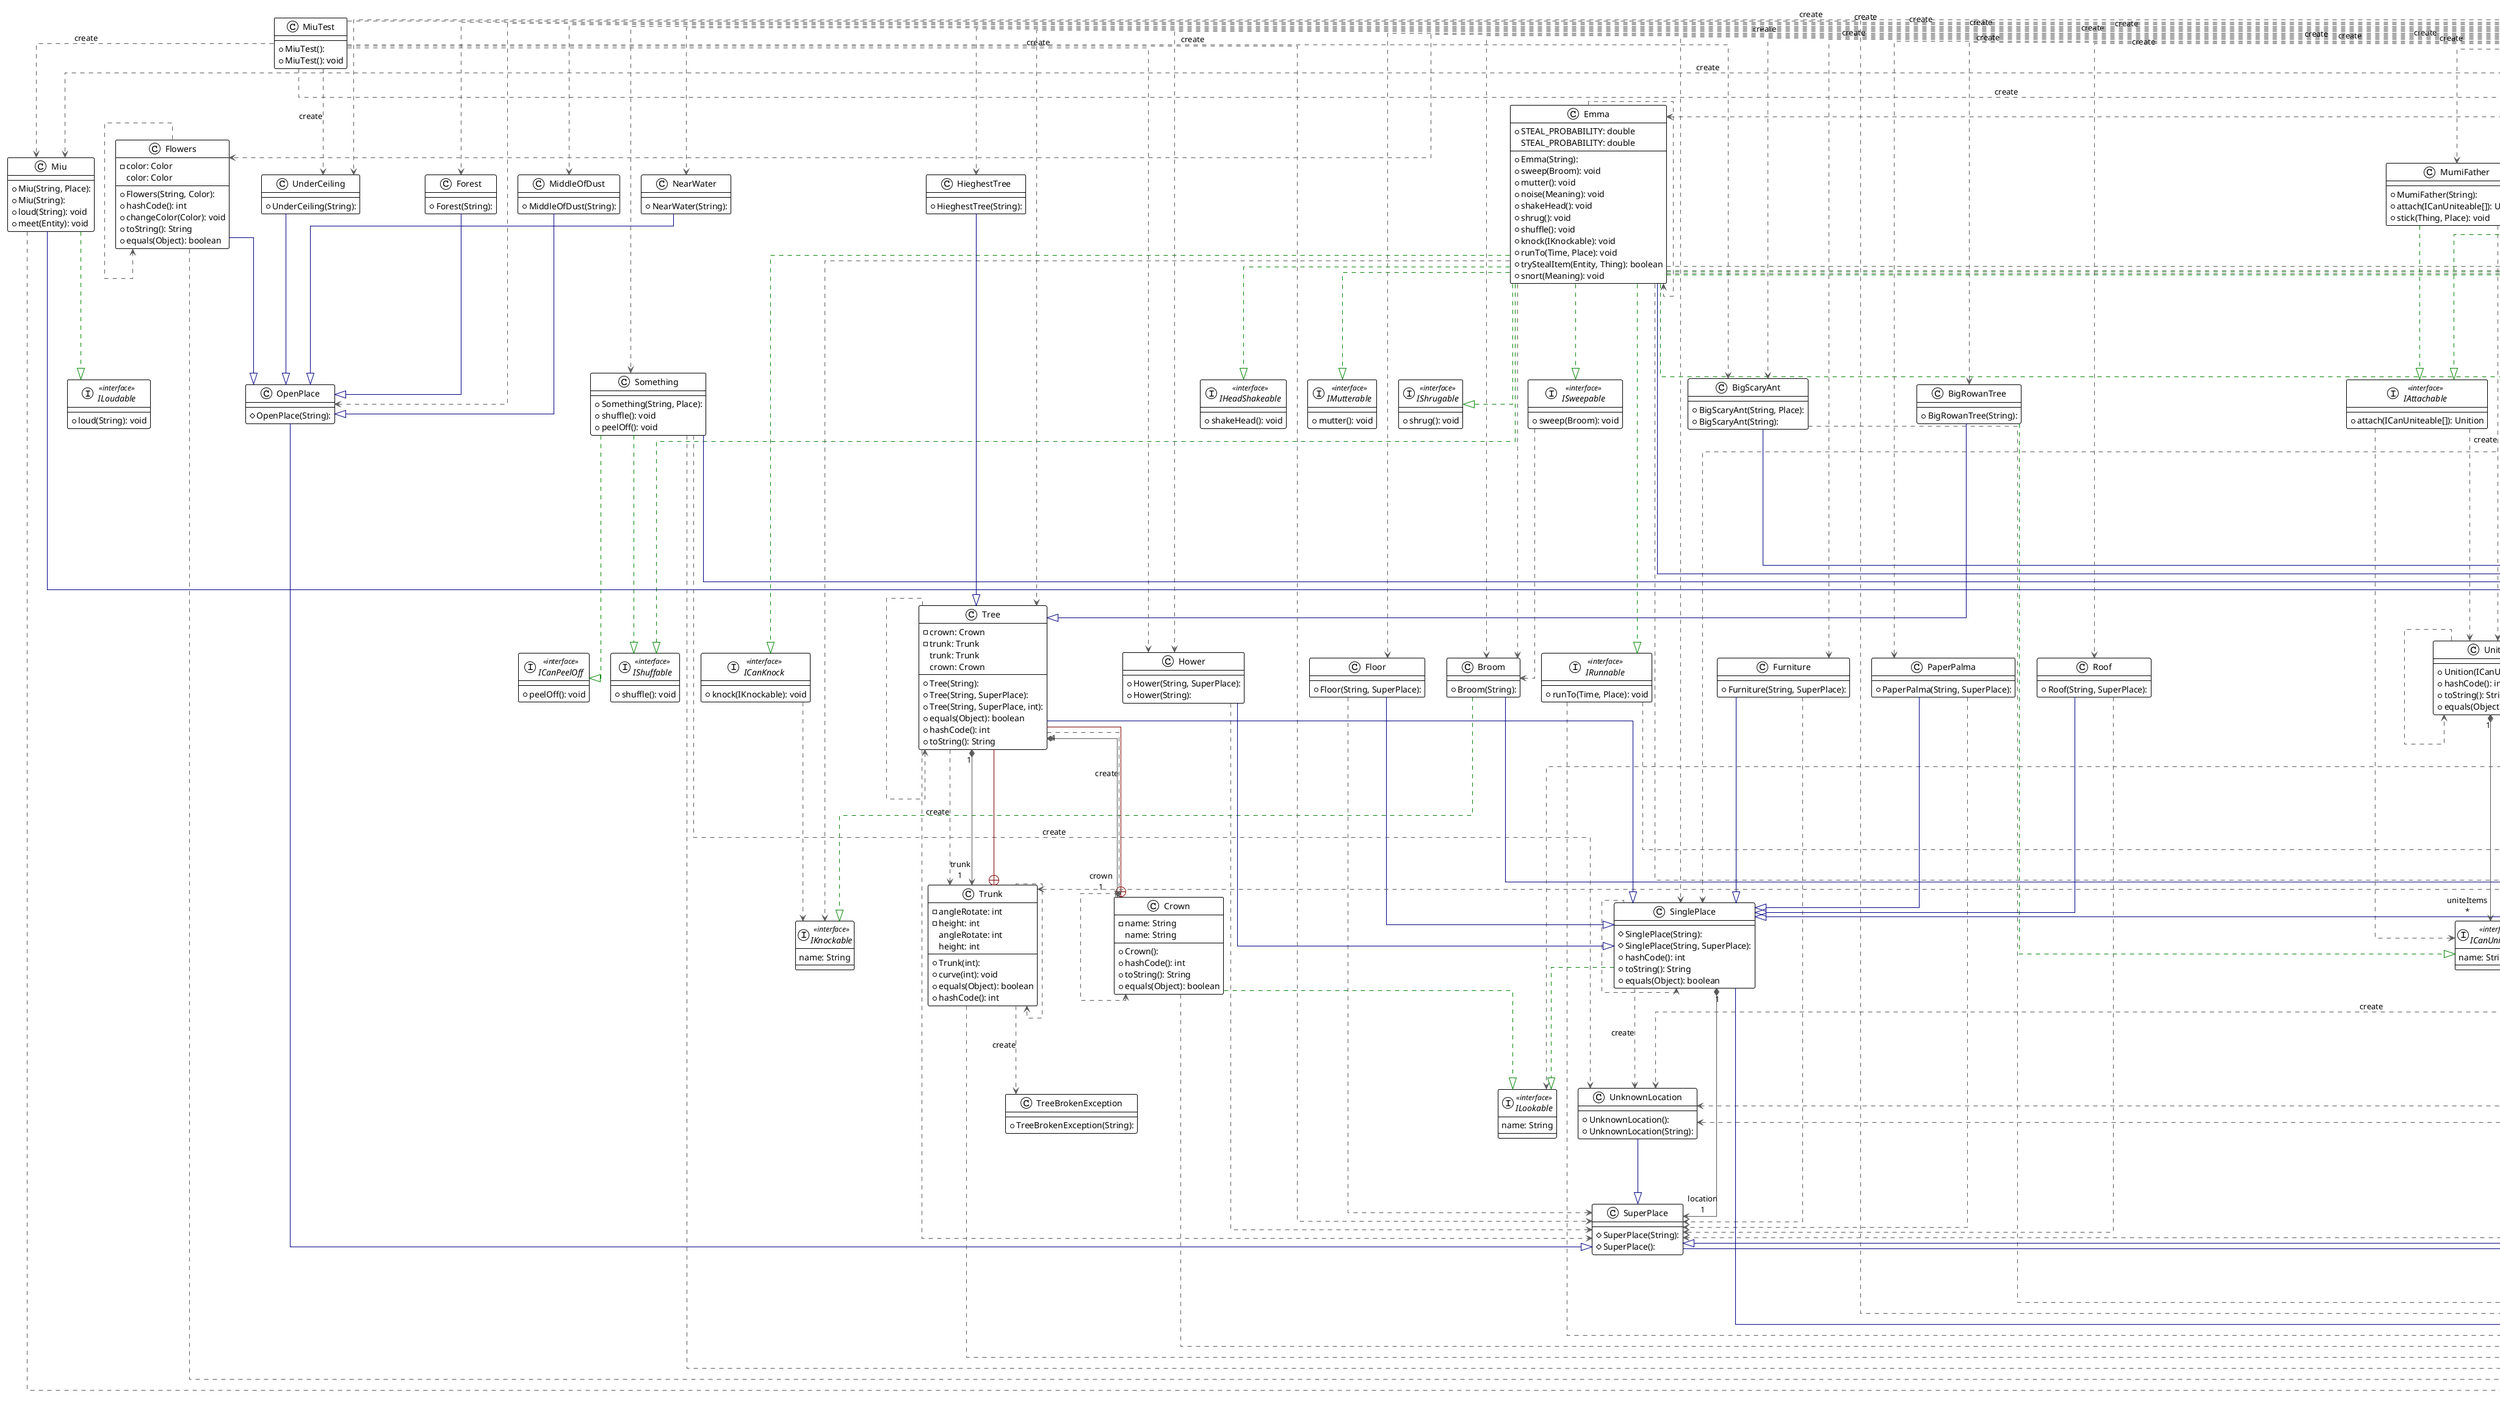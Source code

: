 @startuml

!theme plain
top to bottom direction
skinparam linetype ortho

class Action {
  # Action(String, Entity): 
  - actor: Entity
  + equals(Object): boolean
  + toString(): String
  + invokeAction(): void
  + hashCode(): int
   actor: Entity
   action: String
   event: Event
}
enum BasicActions << enumeration >> {
  - BasicActions(String): 
  - actionDescribe: String
  + values(): BasicActions[]
  + valueOf(String): BasicActions
   action: String
   actionDescribe: String
}
class BedSheet {
  + BedSheet(String): 
}
class Berry {
  # Berry(String, String): 
  # Berry(): 
  # Berry(String): 
  # Berry(String, String, boolean): 
  - smell: String
  - isBlossom: boolean
  + toString(): String
  + hashCode(): int
  + equals(Object): boolean
   smell: String
   isBlossom: boolean
   smellSource: String
}
class BigRowanTree {
  + BigRowanTree(String): 
}
class BigScaryAnt {
  + BigScaryAnt(String, Place): 
  + BigScaryAnt(String): 
}
class Birds {
  + Birds(String): 
  + hunt(Entity): void
  + flutter(): void
}
class Broom {
  + Broom(String): 
}
class Buff {
  + Buff(Stat, ISourceable): 
  - stat: Stat
  - source: ISourceable
  + toString(): String
  + equals(Object): boolean
  + hashCode(): int
   source: String
   stat: Stat
}
class Cheese {
  + Cheese(String): 
   piece: CheesePiece
}
class CheesePiece {
  + CheesePiece(String): 
}
class Crown {
  + Crown(): 
  - name: String
  + hashCode(): int
  + toString(): String
  + equals(Object): boolean
   name: String
}
class DarkCorner {
  + DarkCorner(String): 
}
class DinnerTable {
  + DinnerTable(String): 
  - isPrepared: boolean
  + prepare(Entity): void
  + equals(Object): boolean
  + toString(): String
  + hashCode(): int
   isPrepared: boolean
}
class DinnerTableIsAlreadyPreparedException {
  + DinnerTableIsAlreadyPreparedException(String): 
}
class Emma {
  + Emma(String): 
  + STEAL_PROBABILITY: double
  + sweep(Broom): void
  + mutter(): void
  + noise(Meaning): void
  + shakeHead(): void
  + shrug(): void
  + shuffle(): void
  + knock(IKnockable): void
  + runTo(Time, Place): void
  + tryStealItem(Entity, Thing): boolean
  + snort(Meaning): void
   STEAL_PROBABILITY: double
}
class EmmaCorner {
  + EmmaCorner(String): 
}
class Entity {
  # Entity(String): 
  # Entity(String, Place): 
  # Entity(String, Place, ArrayList<Buff>): 
  # Entity(String, Place, ArrayList<Buff>, ArrayList<Thing>): 
  - name: String
  - location: Place
  + lookOn(ILookable): void
  + addBuff(Buff): void
  + hashCode(): int
  + getWorried(IWorriable): void
  + removeItemFromInventory(Thing): boolean
  + rotate(int): void
  + toString(): String
  + lookFor(Event): void
  + lockAttention(Time, Event): void
  + lookOn(Entity, Meaning): void
  + equals(Object): boolean
  + lookOn(Thing): void
  + removeBuff(Buff): void
  + addItemToInventory(Thing): void
   name: String
   source: String
   rotateAngle: int
   location: Place
}
class Event {
  + Event(Action): 
  + Event(BasicActions, ICanActionable, Place): 
  + Event(Action, Place): 
  + Event(String): 
  + Event(IActionable, ICanActionable, Place): 
  + toString(): String
  + equals(Object): boolean
  + hashCode(): int
   eventDescribe: String
   eventStr: String
}
class Fish {
  + Fish(String): 
}
class Floor {
  + Floor(String, SuperPlace): 
}
class Flowers {
  + Flowers(String, Color): 
  - color: Color
  + hashCode(): int
  + changeColor(Color): void
  + toString(): String
  + equals(Object): boolean
   color: Color
}
class Food {
  # Food(String): 
}
class Forest {
  + Forest(String): 
}
class FreakenSnork {
  + FreakenSnork(String): 
  + FreakenSnork(String, Place): 
}
class Furniture {
  + Furniture(String, SuperPlace): 
}
class Hall {
  + Hall(String): 
}
class HieghestTree {
  + HieghestTree(String): 
}
class Hive {
  + Hive(String, Place): 
  + whirl(): void
}
class Homsa {
  + Homsa(String, Place): 
  + hashCode(): int
  + equals(Object): boolean
  + setEyesParams(Color, Size): void
  + toString(): String
   homsaEyes: HomsaEyes
   location: Place
}
class HomsaEyes {
  + HomsaEyes(Color, Size): 
  + equals(Object): boolean
  + darker(): void
  + shine(): void
  + examine(Entity, Meaning): void
  + toString(): String
  + hashCode(): int
}
class House {
  + House(String): 
}
class Hower {
  + Hower(String, SuperPlace): 
  + Hower(String): 
}
interface IActionable << interface >> {
   action: String
}
interface IAttachable << interface >> {
  + attach(ICanUniteable[]): Unition
}
interface ICanActionable << interface >> {
   name: String
}
interface ICanBeLayDownThing << interface >> {
   name: String
}
interface ICanBeLayOutPlace << interface >> {
   name: String
}
interface ICanBeLayedOut << interface >> {
   name: String
}
interface ICanKnock << interface >> {
  + knock(IKnockable): void
}
interface ICanLayDown << interface >> {
  + layDown(ICanBeLayDownThing, Place): void
  + layDown(ICanBeLayDownThing, Place, Time, Entity[]): void
}
interface ICanLayOut << interface >> {
  + layOut(ICanBeLayedOut, ICanBeLayOutPlace): void
}
interface ICanPeelOff << interface >> {
  + peelOff(): void
}
interface ICanUniteable << interface >> {
   name: String
}
interface IDestroyable << interface >> {
  + destroy(): void
}
interface IHeadShakeable << interface >> {
  + shakeHead(): void
}
interface IKnockable << interface >> {
   name: String
}
interface ILookable << interface >> {
   name: String
}
interface ILoudable << interface >> {
  + loud(String): void
}
interface IMutterable << interface >> {
  + mutter(): void
}
interface INoisable << interface >> {
  + noise(Meaning): void
}
interface IRunnable << interface >> {
  + runTo(Time, Place): void
}
interface IShrugable << interface >> {
  + shrug(): void
}
interface IShuffable << interface >> {
  + shuffle(): void
}
interface ISighable << interface >> {
  + sigh(): void
}
interface ISmellable << interface >> {
   smell: String
   smellSource: String
}
interface ISnortable << interface >> {
  + snort(Meaning): void
}
interface ISourceable << interface >> {
   source: String
}
interface IStealable << interface >> {
  + tryStealItem(Entity, Thing): boolean
   stealProbability: double
}
interface ISweepable << interface >> {
  + sweep(Broom): void
}
interface IThinkable << interface >> {
  + think(String): void
}
interface IWhirlable << interface >> {
  + whirl(): void
}
interface IWhistlable << interface >> {
  + whistle(): void
}
interface IWorriable << interface >> {
  + worry(): void
}
class IsolatedPlace {
  # IsolatedPlace(String): 
  + fillSmell(Time, ISmellable): void
  + equals(Object): boolean
  + toString(): String
  + hashCode(): int
}
class LayingOut<T> {
  + LayingOut(T, ICanBeLayedOut, ICanBeLayOutPlace): 
  + invokeAction(): void
}
class Lumber {
  + Lumber(String): 
}
class Meaning {
  + Meaning(String, String): 
  - description: String
  - name: String
  + toString(): String
  + equals(Object): boolean
  + hashCode(): int
   name: String
   description: String
   source: String
}
class MiddleOfDust {
  + MiddleOfDust(String): 
}
class Misa {
  + Misa(String): 
  + noise(Meaning): void
  + think(String): void
  + sigh(): void
}
class Miu {
  + Miu(String, Place): 
  + Miu(String): 
  + loud(String): void
  + meet(Entity): void
}
class MiuTest {
  + MiuTest(): 
  + MiuTest(): void
}
class MumiFather {
  + MumiFather(String): 
  + attach(ICanUniteable[]): Unition
  + stick(Thing, Place): void
}
class MumiMother {
  + MumiMother(String, Place): 
  + layDown(ICanBeLayDownThing, Place, Time, Entity[]): void
  + layDown(ICanBeLayDownThing, Place): void
  + layOut(ICanBeLayedOut, ICanBeLayOutPlace): void
}
class MumiThroll {
  + MumiThroll(String, Place): 
  + MumiThroll(String): 
  + think(String): void
  + whistle(): void
}
class NearWater {
  + NearWater(String): 
}
class ObjectMethodsTest {
  + ObjectMethodsTest(): 
  + testObjectMethods(): void
}
class OpenPlace {
  # OpenPlace(String): 
}
class Pancake {
  + Pancake(String): 
}
class Pantry {
  + Pantry(String): 
}
class PaperPalma {
  + PaperPalma(String, SuperPlace): 
}
class Place {
  # Place(): 
  # Place(String): 
  - name: String
  + equals(Object): boolean
  + toString(): String
  + hashCode(): int
   name: String
}
class Plate {
  + Plate(String): 
}
class PreparedCereal {
  + PreparedCereal(String): 
}
class PreparingDinnerTable {
  + PreparingDinnerTable(DinnerTable, Entity): 
  + invokeAction(): void
}
class Program {
  + Program(): 
  + main(String[]): void
}
class ResourceAccess {
  + ResourceAccess(): 
  - readFromInputStream(InputStream): String
}
class Roof {
  + Roof(String, SuperPlace): 
}
class Rope {
  + Rope(String): 
}
class Rowan {
  + Rowan(String, String): 
  + Rowan(String, String, boolean): 
}
class SinglePlace {
  # SinglePlace(String): 
  # SinglePlace(String, SuperPlace): 
  + hashCode(): int
  + toString(): String
  + equals(Object): boolean
}
enum Size << enumeration >> {
  + Size(): 
  + values(): Size[]
  + valueOf(String): Size
}
class Something {
  + Something(String, Place): 
  + shuffle(): void
  + peelOff(): void
}
class Spiders {
  + Spiders(String): 
}
enum Stat << enumeration >> {
  + Stat(): 
  + valueOf(String): Stat
  + values(): Stat[]
}
class Stick {
  + Stick(String): 
}
class Story {
  + Story(): 
  + FreezeStory(): void
  + FreezeStory(int): void
}
class SugarStorage {
  + SugarStorage(String): 
  + destroy(): void
}
class SuperPlace {
  # SuperPlace(String): 
  # SuperPlace(): 
}
class Table {
  + Table(String): 
}
class Theatre {
  + Theatre(String): 
}
class They {
  + They(String, Place): 
  + They(String): 
  + They(String, Place, Buff[]): 
  + wave(): void
  + worry(): void
  + huddle(): void
  + removeBuff(Buff): void
  + talk(): void
  + attach(ICanUniteable[]): Unition
}
class Thing {
  # Thing(): 
  # Thing(String): 
  # Thing(String, Place): 
  - location: Place
  - name: String
  + setLocation(Entity, Place): void
  + equals(Object): boolean
  + toString(): String
  + hashCode(): int
   name: String
   location: Place
}
enum Time << enumeration >> {
  - Time(String): 
  + values(): Time[]
  + valueOf(String): Time
   name: String
}
class Tree {
  + Tree(String): 
  + Tree(String, SuperPlace): 
  + Tree(String, SuperPlace, int): 
  - crown: Crown
  - trunk: Trunk
  + equals(Object): boolean
  + hashCode(): int
  + toString(): String
   trunk: Trunk
   crown: Crown
}
class TreeBrokenException {
  + TreeBrokenException(String): 
}
class Trunk {
  + Trunk(int): 
  - angleRotate: int
  - height: int
  + curve(int): void
  + equals(Object): boolean
  + hashCode(): int
   angleRotate: int
   height: int
}
class UnderCeiling {
  + UnderCeiling(String): 
}
class Unition {
  + Unition(ICanUniteable[]): 
  + hashCode(): int
  + toString(): String
  + equals(Object): boolean
}
class UnknownLocation {
  + UnknownLocation(): 
  + UnknownLocation(String): 
}
class UnknownMeaning {
  + UnknownMeaning(String, String): 
}

Action                                 -[#595959,dashed]->  Action                                
Action                                "1" *-[#595959,plain]-> "actor\n1" Entity                                
Action                                 -[#595959,dashed]->  Event                                 : "«create»"
Action                                 -[#008200,dashed]-^  IActionable                           
BasicActions                           -[#008200,dashed]-^  IActionable                           
BedSheet                               -[#008200,dashed]-^  ICanBeLayDownThing                    
BedSheet                               -[#000082,plain]-^  Thing                                 
Berry                                  -[#595959,dashed]->  Berry                                 
Berry                                  -[#008200,dashed]-^  ISmellable                            
Berry                                  -[#000082,plain]-^  Thing                                 
BigRowanTree                           -[#008200,dashed]-^  ICanUniteable                         
BigRowanTree                           -[#000082,plain]-^  Tree                                  
BigScaryAnt                            -[#000082,plain]-^  Entity                                
BigScaryAnt                            -[#595959,dashed]->  Place                                 
Birds                                  -[#000082,plain]-^  Entity                                
Birds                                  -[#595959,dashed]->  Place                                 
Broom                                  -[#008200,dashed]-^  IKnockable                            
Broom                                  -[#000082,plain]-^  Thing                                 
Buff                                   -[#595959,dashed]->  Buff                                  
Buff                                  "1" *-[#595959,plain]-> "source\n1" ISourceable                           
Buff                                  "1" *-[#595959,plain]-> "stat\n1" Stat                                  
Cheese                                 -[#595959,dashed]->  CheesePiece                           : "«create»"
Cheese                                 -[#000082,plain]-^  Food                                  
CheesePiece                            -[#000082,plain]-^  Cheese                                
Crown                                  -[#595959,dashed]->  Crown                                 
Crown                                  -[#008200,dashed]-^  ILookable                             
Crown                                  -[#595959,dashed]->  Place                                 
Crown                                  +-[#820000,plain]-  Tree                                  
DarkCorner                             -[#000082,plain]-^  IsolatedPlace                         
DinnerTable                            -[#595959,dashed]->  DinnerTable                           
DinnerTable                            -[#595959,dashed]->  DinnerTableIsAlreadyPreparedException : "«create»"
DinnerTable                            -[#595959,dashed]->  Entity                                
DinnerTable                            -[#595959,dashed]->  Place                                 
DinnerTable                            -[#595959,dashed]->  SinglePlace                           
DinnerTable                            -[#000082,plain]-^  Table                                 
Emma                                   -[#595959,dashed]->  Broom                                 
Emma                                   -[#595959,dashed]->  Emma                                  
Emma                                   -[#000082,plain]-^  Entity                                
Emma                                   -[#008200,dashed]-^  ICanKnock                             
Emma                                   -[#008200,dashed]-^  IHeadShakeable                        
Emma                                   -[#595959,dashed]->  IKnockable                            
Emma                                   -[#008200,dashed]-^  IMutterable                           
Emma                                   -[#008200,dashed]-^  INoisable                             
Emma                                   -[#008200,dashed]-^  IRunnable                             
Emma                                   -[#008200,dashed]-^  IShrugable                            
Emma                                   -[#008200,dashed]-^  IShuffable                            
Emma                                   -[#008200,dashed]-^  ISnortable                            
Emma                                   -[#008200,dashed]-^  IStealable                            
Emma                                   -[#008200,dashed]-^  ISweepable                            
Emma                                   -[#595959,dashed]->  Meaning                               
Emma                                   -[#595959,dashed]->  Place                                 
Emma                                   -[#595959,dashed]->  Thing                                 
Emma                                   -[#595959,dashed]->  Time                                  
EmmaCorner                             -[#000082,plain]-^  IsolatedPlace                         
Entity                                "1" *-[#595959,plain]-> "bufflist\n*" Buff                                  
Entity                                 -[#595959,dashed]->  Entity                                
Entity                                 -[#595959,dashed]->  Event                                 
Entity                                 -[#008200,dashed]-^  ICanActionable                        
Entity                                 -[#595959,dashed]->  ILookable                             
Entity                                 -[#008200,dashed]-^  ISourceable                           
Entity                                 -[#595959,dashed]->  IWorriable                            
Entity                                 -[#595959,dashed]->  Meaning                               
Entity                                "1" *-[#595959,plain]-> "location\n1" Place                                 
Entity                                "1" *-[#595959,plain]-> "inventory\n*" Thing                                 
Entity                                 -[#595959,dashed]->  Time                                  
Entity                                 -[#595959,dashed]->  UnknownLocation                       : "«create»"
Event                                  -[#595959,dashed]->  Action                                
Event                                  -[#595959,dashed]->  BasicActions                          
Event                                  -[#595959,dashed]->  Entity                                
Event                                  -[#595959,dashed]->  Event                                 
Event                                  -[#595959,dashed]->  IActionable                           
Event                                  -[#595959,dashed]->  ICanActionable                        
Event                                  -[#595959,dashed]->  Place                                 
Fish                                   -[#000082,plain]-^  Food                                  
Floor                                  -[#000082,plain]-^  SinglePlace                           
Floor                                  -[#595959,dashed]->  SuperPlace                            
Flowers                                -[#595959,dashed]->  Flowers                               
Flowers                                -[#000082,plain]-^  OpenPlace                             
Flowers                                -[#595959,dashed]->  Place                                 
Food                                   -[#008200,dashed]-^  ICanBeLayedOut                        
Food                                   -[#008200,dashed]-^  ICanUniteable                         
Food                                   -[#000082,plain]-^  Thing                                 
Forest                                 -[#000082,plain]-^  OpenPlace                             
FreakenSnork                           -[#000082,plain]-^  Entity                                
FreakenSnork                           -[#595959,dashed]->  Place                                 
Furniture                              -[#000082,plain]-^  SinglePlace                           
Furniture                              -[#595959,dashed]->  SuperPlace                            
Hall                                   -[#000082,plain]-^  IsolatedPlace                         
HieghestTree                           -[#000082,plain]-^  Tree                                  
Hive                                   -[#000082,plain]-^  Entity                                
Hive                                   -[#008200,dashed]-^  IWhirlable                            
Hive                                   -[#595959,dashed]->  Place                                 
Homsa                                  -[#000082,plain]-^  Entity                                
Homsa                                  -[#595959,dashed]->  Homsa                                 
Homsa                                 "1" *-[#595959,plain]-> "eyes\n1" HomsaEyes                             
Homsa                                  -[#595959,dashed]->  HomsaEyes                             : "«create»"
Homsa                                  -[#595959,dashed]->  Place                                 
Homsa                                  -[#595959,dashed]->  Size                                  
HomsaEyes                              -[#595959,dashed]->  Buff                                  : "«create»"
HomsaEyes                              -[#595959,dashed]->  Entity                                
HomsaEyes                              +-[#820000,plain]-  Homsa                                 
HomsaEyes                              -[#595959,dashed]->  HomsaEyes                             
HomsaEyes                              -[#595959,dashed]->  Meaning                               
HomsaEyes                             "1" *-[#595959,plain]-> "size\n1" Size                                  
HomsaEyes                              -[#595959,dashed]->  Stat                                  
House                                  -[#008200,dashed]-^  ICanUniteable                         
House                                  -[#000082,plain]-^  IsolatedPlace                         
Hower                                  -[#000082,plain]-^  SinglePlace                           
Hower                                  -[#595959,dashed]->  SuperPlace                            
IAttachable                            -[#595959,dashed]->  ICanUniteable                         
IAttachable                            -[#595959,dashed]->  Unition                               
ICanKnock                              -[#595959,dashed]->  IKnockable                            
ICanLayDown                            -[#595959,dashed]->  Entity                                
ICanLayDown                            -[#595959,dashed]->  ICanBeLayDownThing                    
ICanLayDown                            -[#595959,dashed]->  Place                                 
ICanLayDown                            -[#595959,dashed]->  Time                                  
ICanLayOut                             -[#595959,dashed]->  ICanBeLayOutPlace                     
ICanLayOut                             -[#595959,dashed]->  ICanBeLayedOut                        
INoisable                              -[#595959,dashed]->  Meaning                               
IRunnable                              -[#595959,dashed]->  Place                                 
IRunnable                              -[#595959,dashed]->  Time                                  
ISnortable                             -[#595959,dashed]->  Meaning                               
IStealable                             -[#595959,dashed]->  Entity                                
IStealable                             -[#595959,dashed]->  Thing                                 
ISweepable                             -[#595959,dashed]->  Broom                                 
IsolatedPlace                          -[#595959,dashed]->  ISmellable                            
IsolatedPlace                          -[#595959,dashed]->  IsolatedPlace                         
IsolatedPlace                          -[#595959,dashed]->  Place                                 
IsolatedPlace                          -[#000082,plain]-^  SuperPlace                            
IsolatedPlace                          -[#595959,dashed]->  Time                                  
LayingOut                              -[#000082,plain]-^  Action                                
LayingOut                              -[#595959,dashed]->  Entity                                
LayingOut                             "1" *-[#595959,plain]-> "layOutPlace\n1" ICanBeLayOutPlace                     
LayingOut                             "1" *-[#595959,plain]-> "layOutThing\n1" ICanBeLayedOut                        
LayingOut                              -[#595959,dashed]->  ICanLayOut                            
Lumber                                 -[#000082,plain]-^  IsolatedPlace                         
Meaning                                -[#008200,dashed]-^  ISourceable                           
Meaning                                -[#595959,dashed]->  Meaning                               
MiddleOfDust                           -[#000082,plain]-^  OpenPlace                             
Misa                                   -[#000082,plain]-^  Entity                                
Misa                                   -[#008200,dashed]-^  INoisable                             
Misa                                   -[#008200,dashed]-^  ISighable                             
Misa                                   -[#008200,dashed]-^  IThinkable                            
Misa                                   -[#595959,dashed]->  Meaning                               
Miu                                    -[#000082,plain]-^  Entity                                
Miu                                    -[#008200,dashed]-^  ILoudable                             
Miu                                    -[#595959,dashed]->  Place                                 
MiuTest                                -[#595959,dashed]->  BigScaryAnt                           : "«create»"
MiuTest                                -[#595959,dashed]->  Hall                                  : "«create»"
MiuTest                                -[#595959,dashed]->  Hower                                 : "«create»"
MiuTest                                -[#595959,dashed]->  Miu                                   : "«create»"
MiuTest                                -[#595959,dashed]->  Place                                 
MiuTest                                -[#595959,dashed]->  SuperPlace                            
MiuTest                                -[#595959,dashed]->  UnderCeiling                          : "«create»"
MumiFather                             -[#000082,plain]-^  Entity                                
MumiFather                             -[#008200,dashed]-^  IAttachable                           
MumiFather                             -[#595959,dashed]->  ICanUniteable                         
MumiFather                             -[#595959,dashed]->  Place                                 
MumiFather                             -[#595959,dashed]->  Thing                                 
MumiFather                             -[#595959,dashed]->  Unition                               : "«create»"
MumiMother                             -[#000082,plain]-^  Entity                                
MumiMother                             -[#595959,dashed]->  ICanBeLayDownThing                    
MumiMother                             -[#595959,dashed]->  ICanBeLayOutPlace                     
MumiMother                             -[#595959,dashed]->  ICanBeLayedOut                        
MumiMother                             -[#008200,dashed]-^  ICanLayDown                           
MumiMother                             -[#008200,dashed]-^  ICanLayOut                            
MumiMother                             -[#595959,dashed]->  Place                                 
MumiMother                             -[#595959,dashed]->  Time                                  
MumiThroll                             -[#000082,plain]-^  Entity                                
MumiThroll                             -[#008200,dashed]-^  IThinkable                            
MumiThroll                             -[#008200,dashed]-^  IWhistlable                           
MumiThroll                             -[#595959,dashed]->  Place                                 
NearWater                              -[#000082,plain]-^  OpenPlace                             
ObjectMethodsTest                      -[#595959,dashed]->  Berry                                 
ObjectMethodsTest                      -[#595959,dashed]->  Hall                                  : "«create»"
ObjectMethodsTest                      -[#595959,dashed]->  Place                                 
ObjectMethodsTest                      -[#595959,dashed]->  Rope                                  : "«create»"
ObjectMethodsTest                      -[#595959,dashed]->  Rowan                                 : "«create»"
ObjectMethodsTest                      -[#595959,dashed]->  Thing                                 
OpenPlace                              -[#000082,plain]-^  SuperPlace                            
Pancake                                -[#000082,plain]-^  Food                                  
Pantry                                 -[#000082,plain]-^  IsolatedPlace                         
PaperPalma                             -[#000082,plain]-^  SinglePlace                           
PaperPalma                             -[#595959,dashed]->  SuperPlace                            
Place                                  -[#595959,dashed]->  Place                                 
Plate                                  -[#008200,dashed]-^  ICanBeLayOutPlace                     
Plate                                  -[#008200,dashed]-^  ICanUniteable                         
Plate                                  -[#000082,plain]-^  Thing                                 
PreparedCereal                         -[#000082,plain]-^  Food                                  
PreparingDinnerTable                   -[#000082,plain]-^  Action                                
PreparingDinnerTable                  "1" *-[#595959,plain]-> "table\n1" DinnerTable                           
PreparingDinnerTable                   -[#595959,dashed]->  Entity                                
PreparingDinnerTable                   -[#595959,dashed]->  Place                                 
Program                                -[#595959,dashed]->  Action                                
Program                                -[#595959,dashed]->  BasicActions                          
Program                                -[#595959,dashed]->  BedSheet                              : "«create»"
Program                                -[#595959,dashed]->  BigRowanTree                          : "«create»"
Program                                -[#595959,dashed]->  BigScaryAnt                           : "«create»"
Program                                -[#595959,dashed]->  Birds                                 : "«create»"
Program                                -[#595959,dashed]->  Broom                                 : "«create»"
Program                                -[#595959,dashed]->  Buff                                  : "«create»"
Program                                -[#595959,dashed]->  Cheese                                : "«create»"
Program                                -[#595959,dashed]->  DarkCorner                            : "«create»"
Program                                -[#595959,dashed]->  DinnerTable                           : "«create»"
Program                                -[#595959,dashed]->  Emma                                  : "«create»"
Program                                -[#595959,dashed]->  EmmaCorner                            : "«create»"
Program                                -[#595959,dashed]->  Entity                                
Program                                -[#595959,dashed]->  Event                                 : "«create»"
Program                                -[#595959,dashed]->  Fish                                  : "«create»"
Program                                -[#595959,dashed]->  Floor                                 : "«create»"
Program                                -[#595959,dashed]->  Flowers                               : "«create»"
Program                                -[#595959,dashed]->  Food                                  
Program                                -[#595959,dashed]->  Forest                                : "«create»"
Program                                -[#595959,dashed]->  FreakenSnork                          : "«create»"
Program                                -[#595959,dashed]->  Furniture                             : "«create»"
Program                                -[#595959,dashed]->  Hall                                  : "«create»"
Program                                -[#595959,dashed]->  HieghestTree                          : "«create»"
Program                                -[#595959,dashed]->  Hive                                  : "«create»"
Program                                -[#595959,dashed]->  Homsa                                 : "«create»"
Program                                -[#595959,dashed]->  HomsaEyes                             
Program                                -[#595959,dashed]->  House                                 : "«create»"
Program                                -[#595959,dashed]->  Hower                                 : "«create»"
Program                                -[#595959,dashed]->  ICanActionable                        
Program                                -[#595959,dashed]->  ICanUniteable                         
Program                                -[#595959,dashed]->  IDestroyable                          
Program                                -[#595959,dashed]->  ISmellable                            
Program                                -[#595959,dashed]->  IsolatedPlace                         
Program                                -[#595959,dashed]->  LayingOut                             : "«create»"
Program                                -[#595959,dashed]->  Lumber                                : "«create»"
Program                                -[#595959,dashed]->  Meaning                               : "«create»"
Program                                -[#595959,dashed]->  MiddleOfDust                          : "«create»"
Program                                -[#595959,dashed]->  Misa                                  : "«create»"
Program                                -[#595959,dashed]->  Miu                                   : "«create»"
Program                                -[#595959,dashed]->  MumiFather                            : "«create»"
Program                                -[#595959,dashed]->  MumiMother                            : "«create»"
Program                                -[#595959,dashed]->  MumiThroll                            : "«create»"
Program                                -[#595959,dashed]->  NearWater                             : "«create»"
Program                                -[#595959,dashed]->  OpenPlace                             
Program                                -[#595959,dashed]->  Pancake                               : "«create»"
Program                                -[#595959,dashed]->  Pantry                                : "«create»"
Program                                -[#595959,dashed]->  PaperPalma                            : "«create»"
Program                                -[#595959,dashed]->  Place                                 
Program                                -[#595959,dashed]->  Plate                                 : "«create»"
Program                                -[#595959,dashed]->  PreparedCereal                        : "«create»"
Program                                -[#595959,dashed]->  PreparingDinnerTable                  : "«create»"
Program                                -[#595959,dashed]->  Program                               
Program                                -[#595959,dashed]->  ResourceAccess                        
Program                                -[#595959,dashed]->  Roof                                  : "«create»"
Program                                -[#595959,dashed]->  Rope                                  : "«create»"
Program                                -[#595959,dashed]->  Rowan                                 : "«create»"
Program                                -[#595959,dashed]->  SinglePlace                           
Program                                -[#595959,dashed]->  Size                                  
Program                                -[#595959,dashed]->  Something                             : "«create»"
Program                                -[#595959,dashed]->  Spiders                               : "«create»"
Program                                -[#595959,dashed]->  Stat                                  
Program                                -[#595959,dashed]->  Stick                                 : "«create»"
Program                                -[#595959,dashed]->  Story                                 
Program                                -[#595959,dashed]->  SugarStorage                          : "«create»"
Program                                -[#595959,dashed]->  SuperPlace                            
Program                                -[#595959,dashed]->  Theatre                               : "«create»"
Program                                -[#595959,dashed]->  They                                  : "«create»"
Program                                -[#595959,dashed]->  Thing                                 
Program                                -[#595959,dashed]->  Time                                  
Program                                -[#595959,dashed]->  Tree                                  
Program                                -[#595959,dashed]->  Trunk                                 
Program                                -[#595959,dashed]->  UnderCeiling                          : "«create»"
Program                                -[#595959,dashed]->  Unition                               : "«create»"
Program                                -[#595959,dashed]->  UnknownLocation                       : "«create»"
Program                                -[#595959,dashed]->  UnknownMeaning                        : "«create»"
ResourceAccess                         +-[#820000,plain]-  Program                               
Roof                                   -[#000082,plain]-^  SinglePlace                           
Roof                                   -[#595959,dashed]->  SuperPlace                            
Rope                                   -[#008200,dashed]-^  ICanUniteable                         
Rope                                   -[#000082,plain]-^  Thing                                 
Rowan                                  -[#000082,plain]-^  Berry                                 
SinglePlace                            -[#008200,dashed]-^  ILookable                             
SinglePlace                            -[#000082,plain]-^  Place                                 
SinglePlace                            -[#595959,dashed]->  SinglePlace                           
SinglePlace                           "1" *-[#595959,plain]-> "location\n1" SuperPlace                            
SinglePlace                            -[#595959,dashed]->  UnknownLocation                       : "«create»"
Something                              -[#000082,plain]-^  Entity                                
Something                              -[#008200,dashed]-^  ICanPeelOff                           
Something                              -[#008200,dashed]-^  IShuffable                            
Something                              -[#595959,dashed]->  Place                                 
Something                              -[#595959,dashed]->  UnknownLocation                       : "«create»"
Spiders                                -[#000082,plain]-^  Entity                                
Stick                                  -[#008200,dashed]-^  ICanUniteable                         
Stick                                  -[#000082,plain]-^  Thing                                 
SugarStorage                           -[#008200,dashed]-^  IDestroyable                          
SugarStorage                           -[#000082,plain]-^  Thing                                 
SuperPlace                             -[#000082,plain]-^  Place                                 
Table                                  -[#000082,plain]-^  SinglePlace                           
Theatre                                -[#008200,dashed]-^  ICanActionable                        
Theatre                                -[#000082,plain]-^  IsolatedPlace                         
They                                   -[#595959,dashed]->  Buff                                  
They                                   -[#000082,plain]-^  Entity                                
They                                   -[#008200,dashed]-^  IAttachable                           
They                                   -[#595959,dashed]->  ICanUniteable                         
They                                   -[#008200,dashed]-^  IWorriable                            
They                                   -[#595959,dashed]->  Place                                 
They                                   -[#595959,dashed]->  Unition                               : "«create»"
Thing                                  -[#595959,dashed]->  Entity                                
Thing                                 "1" *-[#595959,plain]-> "location\n1" Place                                 
Thing                                  -[#595959,dashed]->  Thing                                 
Thing                                  -[#595959,dashed]->  UnknownLocation                       : "«create»"
Tree                                   -[#595959,dashed]->  Crown                                 : "«create»"
Tree                                  "1" *-[#595959,plain]-> "crown\n1" Crown                                 
Tree                                   -[#000082,plain]-^  SinglePlace                           
Tree                                   -[#595959,dashed]->  SuperPlace                            
Tree                                   -[#595959,dashed]->  Tree                                  
Tree                                   -[#595959,dashed]->  Trunk                                 : "«create»"
Tree                                  "1" *-[#595959,plain]-> "trunk\n1" Trunk                                 
Trunk                                  -[#595959,dashed]->  Place                                 
Trunk                                  +-[#820000,plain]-  Tree                                  
Trunk                                  -[#595959,dashed]->  TreeBrokenException                   : "«create»"
Trunk                                  -[#595959,dashed]->  Trunk                                 
UnderCeiling                           -[#000082,plain]-^  OpenPlace                             
Unition                               "1" *-[#595959,plain]-> "uniteItems\n*" ICanUniteable                         
Unition                                -[#000082,plain]-^  Thing                                 
Unition                                -[#595959,dashed]->  Unition                               
UnknownLocation                        -[#000082,plain]-^  SuperPlace                            
UnknownMeaning                         -[#000082,plain]-^  Meaning                               
@enduml
